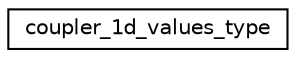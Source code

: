 digraph "Graphical Class Hierarchy"
{
 // INTERACTIVE_SVG=YES
 // LATEX_PDF_SIZE
  edge [fontname="Helvetica",fontsize="10",labelfontname="Helvetica",labelfontsize="10"];
  node [fontname="Helvetica",fontsize="10",shape=record];
  rankdir="LR";
  Node0 [label="coupler_1d_values_type",height=0.2,width=0.4,color="black", fillcolor="white", style="filled",URL="$structcoupler__types__mod_1_1coupler__1d__values__type.html",tooltip="Coupler data for 1D values."];
}

